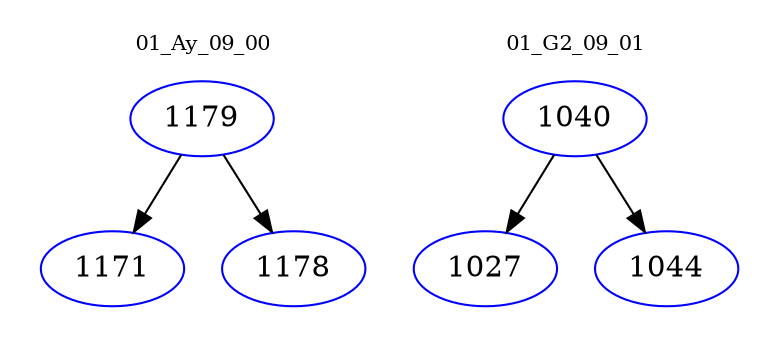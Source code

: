 digraph{
subgraph cluster_0 {
color = white
label = "01_Ay_09_00";
fontsize=10;
T0_1179 [label="1179", color="blue"]
T0_1179 -> T0_1171 [color="black"]
T0_1171 [label="1171", color="blue"]
T0_1179 -> T0_1178 [color="black"]
T0_1178 [label="1178", color="blue"]
}
subgraph cluster_1 {
color = white
label = "01_G2_09_01";
fontsize=10;
T1_1040 [label="1040", color="blue"]
T1_1040 -> T1_1027 [color="black"]
T1_1027 [label="1027", color="blue"]
T1_1040 -> T1_1044 [color="black"]
T1_1044 [label="1044", color="blue"]
}
}
